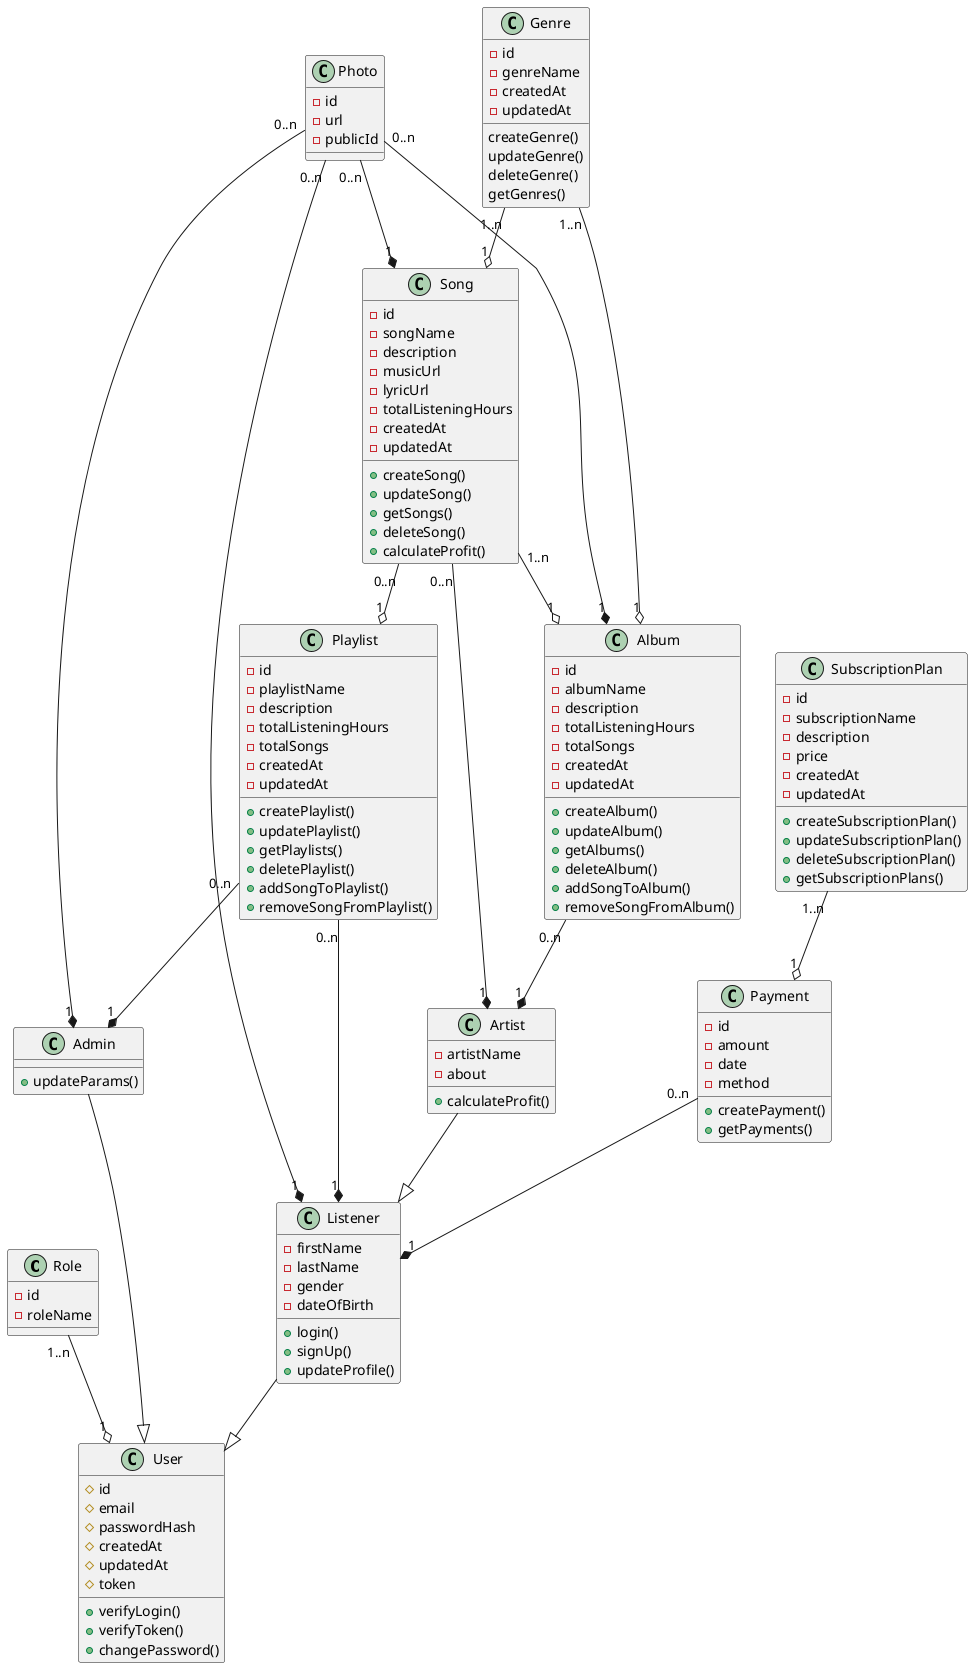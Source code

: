 @startuml 
class Role {
    -id
    -roleName
}

class User {
    #id
    #email
    #passwordHash
    #createdAt
    #updatedAt
    #token
    +verifyLogin()
    +verifyToken()
    +changePassword()
}

class Listener {
    -firstName 
    -lastName 
    -gender 
    -dateOfBirth
    +login()
    +signUp()
    +updateProfile()
}

class Artist {
    -artistName 
    -about 
    +calculateProfit()
}

class Admin {
    +updateParams()
}

class Photo {
    -id 
    -url 
    -publicId
}

class Genre {
    -id 
    -genreName 
    -createdAt 
    -updatedAt 
    createGenre()
    updateGenre()
    deleteGenre()
    getGenres()
}

class Song {
    -id
    -songName 
    -description
    -musicUrl
    -lyricUrl
    -totalListeningHours
    -createdAt 
    -updatedAt 
    +createSong()
    +updateSong()
    +getSongs()
    +deleteSong()
    +calculateProfit()
}

class Playlist {
    -id 
    -playlistName 
    -description
    -totalListeningHours
    -totalSongs 
    -createdAt 
    -updatedAt 
    +createPlaylist()
    +updatePlaylist()
    +getPlaylists()
    +deletePlaylist()
    +addSongToPlaylist()
    +removeSongFromPlaylist()
}

class Album {
    -id 
    -albumName 
    -description
    -totalListeningHours
    -totalSongs 
    -createdAt 
    -updatedAt 
    +createAlbum()
    +updateAlbum()
    +getAlbums()
    +deleteAlbum()
    +addSongToAlbum()
    +removeSongFromAlbum()
}

class SubscriptionPlan {
    -id 
    -subscriptionName
    -description 
    -price
    -createdAt 
    -updatedAt 
    +createSubscriptionPlan()
    +updateSubscriptionPlan()
    +deleteSubscriptionPlan()
    +getSubscriptionPlans()
}

class Payment {
    -id 
    -amount 
    -date 
    -method 
    +createPayment()
    +getPayments()
}

Listener --|> User
Artist --|> Listener 
Admin --|> User
Role "1..n" --o "1" User
Song "0..n" --* "1" Artist
Song "0..n" --o "1" Playlist
Song "1..n" --o "1" Album
Genre "1..n" --o "1" Song
Genre "1..n" --o "1" Album
Playlist "0..n" --* "1" Listener
Playlist "0..n" --* "1" Admin
Album "0..n" --* "1" Artist
Photo "0..n" --* "1" Listener
Photo "0..n" --* "1" Admin
Photo "0..n" --* "1" Song
Photo "0..n" --* "1" Album
Payment "0..n" --* "1" Listener
SubscriptionPlan "1..n" --o "1" Payment

@enduml